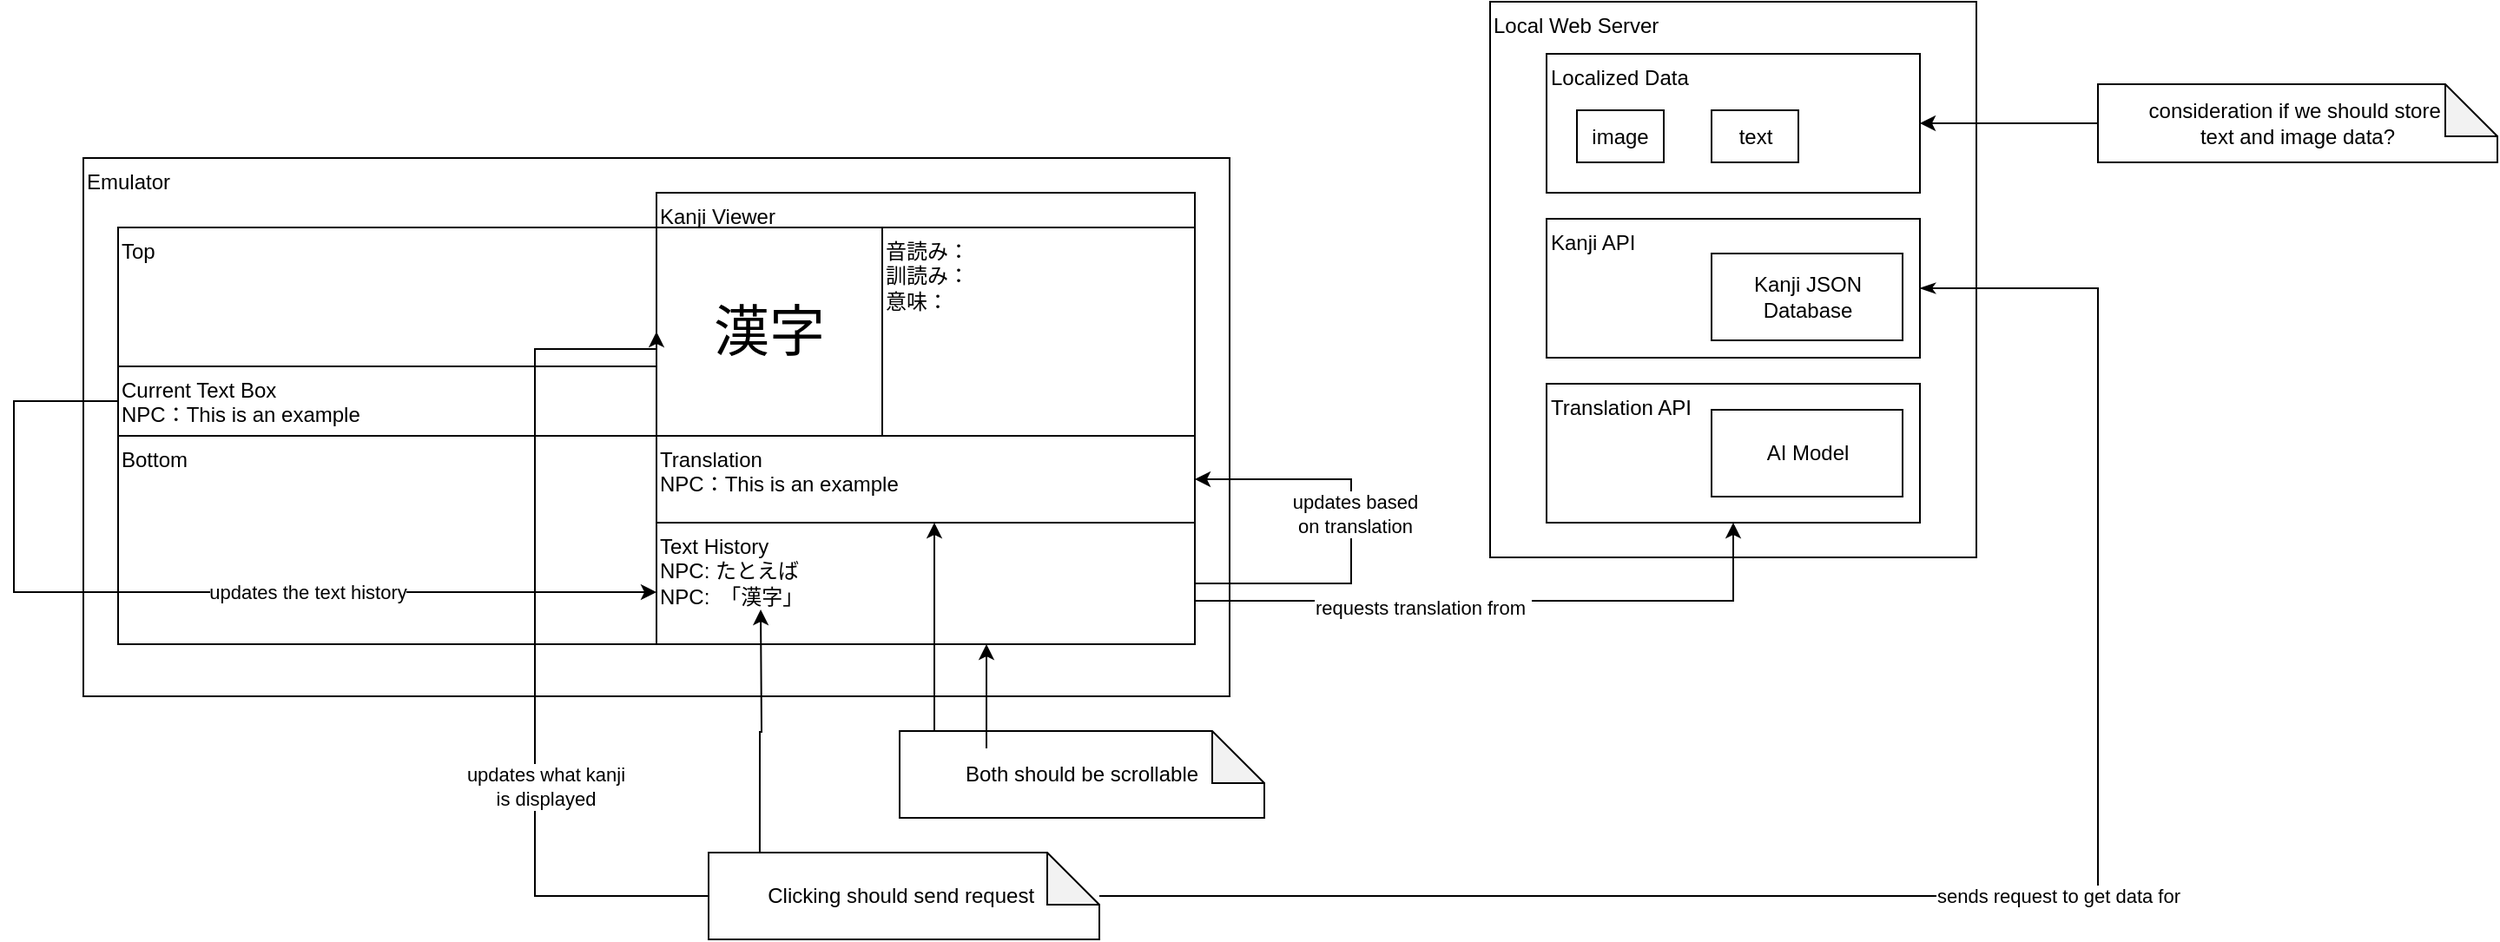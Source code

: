 <mxfile>
    <diagram name="Page-1" id="iHqk8ZUNuQEdpCMgI36Z">
        <mxGraphModel dx="1922" dy="912" grid="1" gridSize="10" guides="1" tooltips="1" connect="1" arrows="1" fold="1" page="1" pageScale="1" pageWidth="850" pageHeight="1100" math="0" shadow="0">
            <root>
                <mxCell id="0"/>
                <mxCell id="1" parent="0"/>
                <mxCell id="lD98qSv4HnmiHmUkWl3R-1" value="Emulator" style="rounded=0;whiteSpace=wrap;html=1;align=left;verticalAlign=top;" parent="1" vertex="1">
                    <mxGeometry y="120" width="660" height="310" as="geometry"/>
                </mxCell>
                <mxCell id="lD98qSv4HnmiHmUkWl3R-2" value="Local Web Server" style="rounded=0;whiteSpace=wrap;html=1;align=left;verticalAlign=top;" parent="1" vertex="1">
                    <mxGeometry x="810" y="30" width="280" height="320" as="geometry"/>
                </mxCell>
                <mxCell id="lD98qSv4HnmiHmUkWl3R-10" value="Top" style="rounded=0;whiteSpace=wrap;html=1;verticalAlign=top;align=left;" parent="1" vertex="1">
                    <mxGeometry x="20" y="160" width="310" height="120" as="geometry"/>
                </mxCell>
                <mxCell id="lD98qSv4HnmiHmUkWl3R-16" value="" style="endArrow=none;html=1;rounded=0;" parent="1" edge="1">
                    <mxGeometry width="50" height="50" relative="1" as="geometry">
                        <mxPoint x="330" y="260" as="sourcePoint"/>
                        <mxPoint x="330" y="220" as="targetPoint"/>
                    </mxGeometry>
                </mxCell>
                <mxCell id="lD98qSv4HnmiHmUkWl3R-20" value="Bottom" style="rounded=0;whiteSpace=wrap;html=1;verticalAlign=top;align=left;" parent="1" vertex="1">
                    <mxGeometry x="20" y="280" width="310" height="120" as="geometry"/>
                </mxCell>
                <mxCell id="lD98qSv4HnmiHmUkWl3R-21" value="" style="rounded=0;whiteSpace=wrap;html=1;verticalAlign=top;align=left;" parent="1" vertex="1">
                    <mxGeometry x="330" y="150" width="310" height="250" as="geometry"/>
                </mxCell>
                <mxCell id="lD98qSv4HnmiHmUkWl3R-12" value="Translation&lt;div&gt;NPC：This is an example&lt;/div&gt;&lt;div&gt;&lt;br&gt;&lt;/div&gt;" style="rounded=0;whiteSpace=wrap;html=1;align=left;verticalAlign=top;" parent="1" vertex="1">
                    <mxGeometry x="330" y="280" width="310" height="50" as="geometry"/>
                </mxCell>
                <mxCell id="lD98qSv4HnmiHmUkWl3R-13" value="&lt;div&gt;Kanji Viewer&lt;br&gt;&lt;div&gt;&lt;font style=&quot;font-size: 25px;&quot;&gt;&lt;br&gt;&lt;/font&gt;&lt;/div&gt;&lt;div&gt;&lt;font style=&quot;font-size: 25px;&quot;&gt;&lt;br&gt;&lt;/font&gt;&lt;/div&gt;&lt;div&gt;&lt;br&gt;&lt;/div&gt;&lt;/div&gt;" style="rounded=0;whiteSpace=wrap;html=1;verticalAlign=top;align=left;" parent="1" vertex="1">
                    <mxGeometry x="330" y="140" width="310" height="140" as="geometry"/>
                </mxCell>
                <mxCell id="lD98qSv4HnmiHmUkWl3R-40" style="edgeStyle=orthogonalEdgeStyle;rounded=0;orthogonalLoop=1;jettySize=auto;html=1;" parent="1" source="lD98qSv4HnmiHmUkWl3R-14" target="lD98qSv4HnmiHmUkWl3R-24" edge="1">
                    <mxGeometry relative="1" as="geometry">
                        <Array as="points">
                            <mxPoint x="950" y="375"/>
                        </Array>
                    </mxGeometry>
                </mxCell>
                <mxCell id="lD98qSv4HnmiHmUkWl3R-47" value="requests translation from&amp;nbsp;" style="edgeLabel;html=1;align=center;verticalAlign=middle;resizable=0;points=[];" parent="lD98qSv4HnmiHmUkWl3R-40" vertex="1" connectable="0">
                    <mxGeometry x="-0.264" y="-4" relative="1" as="geometry">
                        <mxPoint as="offset"/>
                    </mxGeometry>
                </mxCell>
                <mxCell id="lD98qSv4HnmiHmUkWl3R-14" value="&lt;div&gt;&lt;font style=&quot;font-size: 12px;&quot;&gt;Text History&lt;/font&gt;&lt;/div&gt;&lt;div&gt;&lt;font style=&quot;font-size: 12px;&quot;&gt;NPC: たとえば&lt;/font&gt;&lt;/div&gt;&lt;div&gt;&lt;font style=&quot;font-size: 12px;&quot;&gt;NPC:　「漢字」&lt;/font&gt;&lt;/div&gt;" style="rounded=0;whiteSpace=wrap;html=1;align=left;verticalAlign=top;fontSize=7;" parent="1" vertex="1">
                    <mxGeometry x="330" y="330" width="310" height="70" as="geometry"/>
                </mxCell>
                <mxCell id="lD98qSv4HnmiHmUkWl3R-22" value="漢字" style="rounded=0;whiteSpace=wrap;html=1;fontSize=32;horizontal=1;" parent="1" vertex="1">
                    <mxGeometry x="330" y="160" width="130" height="120" as="geometry"/>
                </mxCell>
                <mxCell id="lD98qSv4HnmiHmUkWl3R-23" value="音読み：&lt;div&gt;訓読み：&lt;/div&gt;&lt;div&gt;意味：&lt;/div&gt;" style="rounded=0;whiteSpace=wrap;html=1;align=left;verticalAlign=top;" parent="1" vertex="1">
                    <mxGeometry x="460" y="160" width="180" height="120" as="geometry"/>
                </mxCell>
                <mxCell id="lD98qSv4HnmiHmUkWl3R-41" style="edgeStyle=orthogonalEdgeStyle;rounded=0;orthogonalLoop=1;jettySize=auto;html=1;entryX=1;entryY=0.5;entryDx=0;entryDy=0;exitX=1;exitY=0.5;exitDx=0;exitDy=0;" parent="1" source="lD98qSv4HnmiHmUkWl3R-14" target="lD98qSv4HnmiHmUkWl3R-12" edge="1">
                    <mxGeometry relative="1" as="geometry">
                        <Array as="points">
                            <mxPoint x="730" y="365"/>
                            <mxPoint x="730" y="305"/>
                        </Array>
                    </mxGeometry>
                </mxCell>
                <mxCell id="lD98qSv4HnmiHmUkWl3R-49" value="updates based&lt;div&gt;on translation&lt;/div&gt;" style="edgeLabel;html=1;align=center;verticalAlign=middle;resizable=0;points=[];" parent="lD98qSv4HnmiHmUkWl3R-41" vertex="1" connectable="0">
                    <mxGeometry x="0.082" y="-2" relative="1" as="geometry">
                        <mxPoint as="offset"/>
                    </mxGeometry>
                </mxCell>
                <mxCell id="lD98qSv4HnmiHmUkWl3R-24" value="Translation API&amp;nbsp;" style="rounded=0;whiteSpace=wrap;html=1;verticalAlign=top;align=left;" parent="1" vertex="1">
                    <mxGeometry x="842.5" y="250" width="215" height="80" as="geometry"/>
                </mxCell>
                <mxCell id="lD98qSv4HnmiHmUkWl3R-25" value="Kanji API" style="rounded=0;whiteSpace=wrap;html=1;align=left;verticalAlign=top;" parent="1" vertex="1">
                    <mxGeometry x="842.5" y="155" width="215" height="80" as="geometry"/>
                </mxCell>
                <mxCell id="lD98qSv4HnmiHmUkWl3R-27" value="AI Model" style="rounded=0;whiteSpace=wrap;html=1;" parent="1" vertex="1">
                    <mxGeometry x="937.5" y="265" width="110" height="50" as="geometry"/>
                </mxCell>
                <mxCell id="lD98qSv4HnmiHmUkWl3R-28" value="Kanji JSON&lt;div&gt;Database&lt;/div&gt;" style="rounded=0;whiteSpace=wrap;html=1;" parent="1" vertex="1">
                    <mxGeometry x="937.5" y="175" width="110" height="50" as="geometry"/>
                </mxCell>
                <mxCell id="lD98qSv4HnmiHmUkWl3R-29" style="edgeStyle=orthogonalEdgeStyle;rounded=0;orthogonalLoop=1;jettySize=auto;html=1;" parent="1" edge="1">
                    <mxGeometry relative="1" as="geometry">
                        <mxPoint x="490" y="330" as="targetPoint"/>
                        <mxPoint x="490" y="460" as="sourcePoint"/>
                    </mxGeometry>
                </mxCell>
                <mxCell id="lD98qSv4HnmiHmUkWl3R-17" value="Both should be scrollable" style="shape=note;whiteSpace=wrap;html=1;backgroundOutline=1;darkOpacity=0.05;" parent="1" vertex="1">
                    <mxGeometry x="470" y="450" width="210" height="50" as="geometry"/>
                </mxCell>
                <mxCell id="lD98qSv4HnmiHmUkWl3R-30" style="edgeStyle=orthogonalEdgeStyle;rounded=0;orthogonalLoop=1;jettySize=auto;html=1;" parent="1" edge="1">
                    <mxGeometry relative="1" as="geometry">
                        <mxPoint x="520" y="400" as="targetPoint"/>
                        <mxPoint x="520" y="460" as="sourcePoint"/>
                    </mxGeometry>
                </mxCell>
                <mxCell id="lD98qSv4HnmiHmUkWl3R-32" style="edgeStyle=orthogonalEdgeStyle;rounded=0;orthogonalLoop=1;jettySize=auto;html=1;exitX=0.131;exitY=-0.011;exitDx=0;exitDy=0;exitPerimeter=0;" parent="1" source="lD98qSv4HnmiHmUkWl3R-31" edge="1">
                    <mxGeometry relative="1" as="geometry">
                        <mxPoint x="390" y="380" as="targetPoint"/>
                        <mxPoint x="389.996" y="520" as="sourcePoint"/>
                    </mxGeometry>
                </mxCell>
                <mxCell id="lD98qSv4HnmiHmUkWl3R-36" style="edgeStyle=orthogonalEdgeStyle;rounded=0;orthogonalLoop=1;jettySize=auto;html=1;exitX=0;exitY=0.5;exitDx=0;exitDy=0;entryX=1;entryY=0.75;entryDx=0;entryDy=0;" parent="1" source="lD98qSv4HnmiHmUkWl3R-35" target="lD98qSv4HnmiHmUkWl3R-20" edge="1">
                    <mxGeometry relative="1" as="geometry">
                        <Array as="points">
                            <mxPoint x="-40" y="260"/>
                            <mxPoint x="-40" y="370"/>
                        </Array>
                    </mxGeometry>
                </mxCell>
                <mxCell id="lD98qSv4HnmiHmUkWl3R-37" value="updates the text history" style="edgeLabel;html=1;align=center;verticalAlign=middle;resizable=0;points=[];" parent="lD98qSv4HnmiHmUkWl3R-36" vertex="1" connectable="0">
                    <mxGeometry x="0.143" y="-1" relative="1" as="geometry">
                        <mxPoint x="30" y="-1" as="offset"/>
                    </mxGeometry>
                </mxCell>
                <mxCell id="lD98qSv4HnmiHmUkWl3R-35" value="Current Text Box&lt;br&gt;&lt;div&gt;NPC：This is an example&lt;/div&gt;&lt;div&gt;&lt;br&gt;&lt;/div&gt;" style="rounded=0;whiteSpace=wrap;html=1;align=left;verticalAlign=top;" parent="1" vertex="1">
                    <mxGeometry x="20" y="240" width="310" height="40" as="geometry"/>
                </mxCell>
                <mxCell id="lD98qSv4HnmiHmUkWl3R-33" style="edgeStyle=orthogonalEdgeStyle;rounded=0;orthogonalLoop=1;jettySize=auto;html=1;entryX=0;entryY=0.5;entryDx=0;entryDy=0;exitX=0;exitY=0.5;exitDx=0;exitDy=0;exitPerimeter=0;" parent="1" source="lD98qSv4HnmiHmUkWl3R-31" target="lD98qSv4HnmiHmUkWl3R-22" edge="1">
                    <mxGeometry relative="1" as="geometry">
                        <Array as="points">
                            <mxPoint x="260" y="545"/>
                            <mxPoint x="260" y="230"/>
                        </Array>
                    </mxGeometry>
                </mxCell>
                <mxCell id="lD98qSv4HnmiHmUkWl3R-34" value="updates what kanji&lt;div&gt;is displayed&lt;/div&gt;" style="edgeLabel;html=1;align=center;verticalAlign=middle;resizable=0;points=[];" parent="lD98qSv4HnmiHmUkWl3R-33" vertex="1" connectable="0">
                    <mxGeometry x="0.7" relative="1" as="geometry">
                        <mxPoint y="252" as="offset"/>
                    </mxGeometry>
                </mxCell>
                <mxCell id="lD98qSv4HnmiHmUkWl3R-45" style="edgeStyle=orthogonalEdgeStyle;rounded=0;orthogonalLoop=1;jettySize=auto;html=1;endArrow=classicThin;endFill=1;entryX=1;entryY=0.5;entryDx=0;entryDy=0;" parent="1" source="lD98qSv4HnmiHmUkWl3R-31" target="lD98qSv4HnmiHmUkWl3R-25" edge="1">
                    <mxGeometry relative="1" as="geometry">
                        <Array as="points">
                            <mxPoint x="1160" y="545"/>
                            <mxPoint x="1160" y="195"/>
                        </Array>
                    </mxGeometry>
                </mxCell>
                <mxCell id="lD98qSv4HnmiHmUkWl3R-46" value="sends request to get data for" style="edgeLabel;html=1;align=center;verticalAlign=middle;resizable=0;points=[];" parent="lD98qSv4HnmiHmUkWl3R-45" vertex="1" connectable="0">
                    <mxGeometry x="-0.27" y="-2" relative="1" as="geometry">
                        <mxPoint x="177" y="-2" as="offset"/>
                    </mxGeometry>
                </mxCell>
                <mxCell id="lD98qSv4HnmiHmUkWl3R-31" value="Clicking should send request&amp;nbsp;" style="shape=note;whiteSpace=wrap;html=1;backgroundOutline=1;darkOpacity=0.05;" parent="1" vertex="1">
                    <mxGeometry x="360" y="520" width="225" height="50" as="geometry"/>
                </mxCell>
                <mxCell id="lD98qSv4HnmiHmUkWl3R-50" value="Localized Data" style="rounded=0;whiteSpace=wrap;html=1;align=left;verticalAlign=top;" parent="1" vertex="1">
                    <mxGeometry x="842.5" y="60" width="215" height="80" as="geometry"/>
                </mxCell>
                <mxCell id="lD98qSv4HnmiHmUkWl3R-52" style="edgeStyle=orthogonalEdgeStyle;rounded=0;orthogonalLoop=1;jettySize=auto;html=1;" parent="1" source="lD98qSv4HnmiHmUkWl3R-51" target="lD98qSv4HnmiHmUkWl3R-50" edge="1">
                    <mxGeometry relative="1" as="geometry"/>
                </mxCell>
                <mxCell id="lD98qSv4HnmiHmUkWl3R-51" value="consideration if we should store&amp;nbsp;&lt;div&gt;text and image data?&lt;/div&gt;" style="shape=note;whiteSpace=wrap;html=1;backgroundOutline=1;darkOpacity=0.05;" parent="1" vertex="1">
                    <mxGeometry x="1160" y="77.5" width="230" height="45" as="geometry"/>
                </mxCell>
                <mxCell id="lD98qSv4HnmiHmUkWl3R-8" value="image" style="rounded=0;whiteSpace=wrap;html=1;" parent="1" vertex="1">
                    <mxGeometry x="860" y="92.5" width="50" height="30" as="geometry"/>
                </mxCell>
                <mxCell id="lD98qSv4HnmiHmUkWl3R-7" value="text" style="rounded=0;whiteSpace=wrap;html=1;" parent="1" vertex="1">
                    <mxGeometry x="937.5" y="92.5" width="50" height="30" as="geometry"/>
                </mxCell>
            </root>
        </mxGraphModel>
    </diagram>
</mxfile>